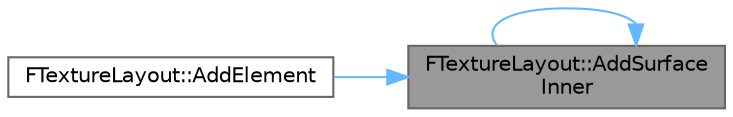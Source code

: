 digraph "FTextureLayout::AddSurfaceInner"
{
 // INTERACTIVE_SVG=YES
 // LATEX_PDF_SIZE
  bgcolor="transparent";
  edge [fontname=Helvetica,fontsize=10,labelfontname=Helvetica,labelfontsize=10];
  node [fontname=Helvetica,fontsize=10,shape=box,height=0.2,width=0.4];
  rankdir="RL";
  Node1 [id="Node000001",label="FTextureLayout::AddSurface\lInner",height=0.2,width=0.4,color="gray40", fillcolor="grey60", style="filled", fontcolor="black",tooltip="Recursively traverses the tree depth first and searches for a large enough leaf node to contain the r..."];
  Node1 -> Node2 [id="edge1_Node000001_Node000002",dir="back",color="steelblue1",style="solid",tooltip=" "];
  Node2 [id="Node000002",label="FTextureLayout::AddElement",height=0.2,width=0.4,color="grey40", fillcolor="white", style="filled",URL="$d4/d51/classFTextureLayout.html#a334c3aac9561fb3860888a9ed416745b",tooltip="Finds a free area in the texture large enough to contain a surface with the given size."];
  Node1 -> Node1 [id="edge2_Node000001_Node000001",dir="back",color="steelblue1",style="solid",tooltip=" "];
}
